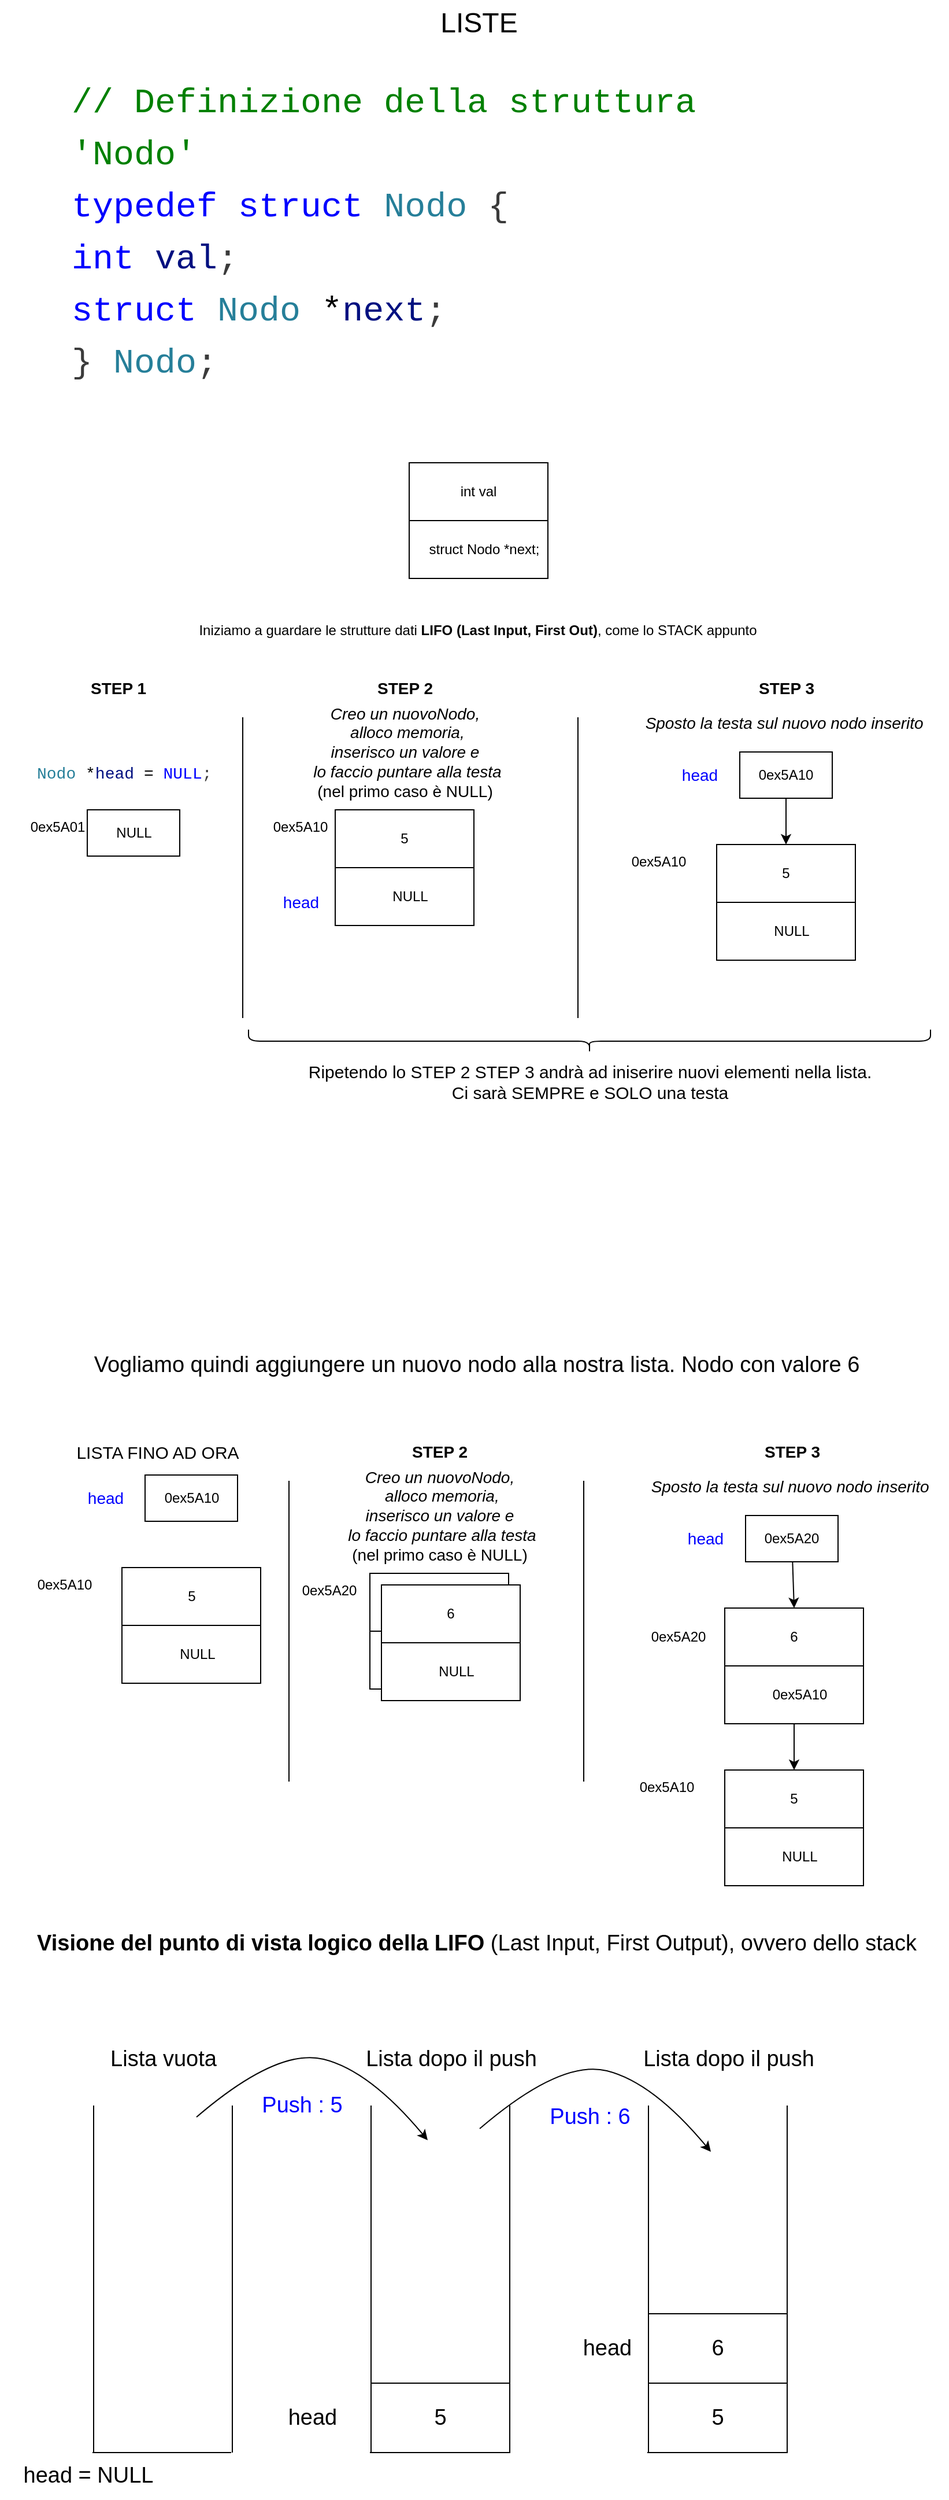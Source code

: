 <mxfile>
    <diagram id="H6C_79Aj0Z5IrLVtO1TP" name="Pagina-1">
        <mxGraphModel dx="602" dy="577" grid="1" gridSize="10" guides="1" tooltips="1" connect="1" arrows="1" fold="1" page="1" pageScale="1" pageWidth="827" pageHeight="1169" math="0" shadow="0">
            <root>
                <mxCell id="0"/>
                <mxCell id="1" parent="0"/>
                <mxCell id="114" value="" style="rounded=0;whiteSpace=wrap;html=1;" vertex="1" parent="1">
                    <mxGeometry x="125.5" y="1315" width="80" height="40" as="geometry"/>
                </mxCell>
                <mxCell id="2" value="LISTE" style="text;html=1;align=center;verticalAlign=middle;resizable=0;points=[];autosize=1;strokeColor=none;fillColor=none;fontSize=24;" parent="1" vertex="1">
                    <mxGeometry x="369" y="40" width="90" height="40" as="geometry"/>
                </mxCell>
                <mxCell id="3" value="&lt;meta charset=&quot;utf-8&quot;&gt;&lt;div style=&quot;color: rgb(59, 59, 59); background-color: rgb(255, 255, 255); font-family: Menlo, Monaco, &amp;quot;Courier New&amp;quot;, monospace; font-weight: normal; font-size: 30px; line-height: 45px;&quot;&gt;&lt;div&gt;&lt;span style=&quot;color: #008000;&quot;&gt;// Definizione della struttura 'Nodo'&lt;/span&gt;&lt;/div&gt;&lt;div&gt;&lt;span style=&quot;color: #0000ff;&quot;&gt;typedef&lt;/span&gt;&lt;span style=&quot;color: #3b3b3b;&quot;&gt; &lt;/span&gt;&lt;span style=&quot;color: #0000ff;&quot;&gt;struct&lt;/span&gt;&lt;span style=&quot;color: #3b3b3b;&quot;&gt; &lt;/span&gt;&lt;span style=&quot;color: #267f99;&quot;&gt;Nodo&lt;/span&gt;&lt;span style=&quot;color: #3b3b3b;&quot;&gt; {&lt;/span&gt;&lt;/div&gt;&lt;div&gt;&lt;span style=&quot;color: #3b3b3b;&quot;&gt;    &lt;/span&gt;&lt;span style=&quot;color: #0000ff;&quot;&gt;int&lt;/span&gt;&lt;span style=&quot;color: #3b3b3b;&quot;&gt; &lt;/span&gt;&lt;span style=&quot;color: #001080;&quot;&gt;val&lt;/span&gt;&lt;span style=&quot;color: #3b3b3b;&quot;&gt;;&lt;/span&gt;&lt;/div&gt;&lt;div&gt;&lt;span style=&quot;color: #3b3b3b;&quot;&gt;    &lt;/span&gt;&lt;span style=&quot;color: #0000ff;&quot;&gt;struct&lt;/span&gt;&lt;span style=&quot;color: #3b3b3b;&quot;&gt; &lt;/span&gt;&lt;span style=&quot;color: #267f99;&quot;&gt;Nodo&lt;/span&gt;&lt;span style=&quot;color: #3b3b3b;&quot;&gt; &lt;/span&gt;&lt;span style=&quot;color: #000000;&quot;&gt;*&lt;/span&gt;&lt;span style=&quot;color: #001080;&quot;&gt;next&lt;/span&gt;&lt;span style=&quot;color: #3b3b3b;&quot;&gt;;&lt;/span&gt;&lt;/div&gt;&lt;div&gt;&lt;span style=&quot;color: #3b3b3b;&quot;&gt;} &lt;/span&gt;&lt;span style=&quot;color: #267f99;&quot;&gt;Nodo&lt;/span&gt;&lt;span style=&quot;color: #3b3b3b;&quot;&gt;;&lt;/span&gt;&lt;/div&gt;&lt;/div&gt;" style="text;whiteSpace=wrap;html=1;" parent="1" vertex="1">
                    <mxGeometry x="60" y="100" width="560" height="290" as="geometry"/>
                </mxCell>
                <mxCell id="6" value="" style="group" parent="1" vertex="1" connectable="0">
                    <mxGeometry x="354" y="440" width="130" height="100" as="geometry"/>
                </mxCell>
                <mxCell id="4" value="" style="rounded=0;whiteSpace=wrap;html=1;" parent="6" vertex="1">
                    <mxGeometry width="120" height="100" as="geometry"/>
                </mxCell>
                <mxCell id="5" value="" style="endArrow=none;html=1;exitX=0;exitY=0.5;exitDx=0;exitDy=0;entryX=1;entryY=0.5;entryDx=0;entryDy=0;" parent="6" source="4" target="4" edge="1">
                    <mxGeometry width="50" height="50" relative="1" as="geometry">
                        <mxPoint x="36" y="70" as="sourcePoint"/>
                        <mxPoint x="86" y="20" as="targetPoint"/>
                    </mxGeometry>
                </mxCell>
                <mxCell id="7" value="int val" style="text;html=1;strokeColor=none;fillColor=none;align=center;verticalAlign=middle;whiteSpace=wrap;rounded=0;" parent="6" vertex="1">
                    <mxGeometry x="30" y="10" width="60" height="30" as="geometry"/>
                </mxCell>
                <mxCell id="8" value="struct Nodo *next;" style="text;html=1;strokeColor=none;fillColor=none;align=center;verticalAlign=middle;whiteSpace=wrap;rounded=0;" parent="6" vertex="1">
                    <mxGeometry x="15" y="60" width="100" height="30" as="geometry"/>
                </mxCell>
                <mxCell id="9" value="Iniziamo a guardare le strutture dati &lt;b&gt;LIFO (Last Input, First Out)&lt;/b&gt;, come lo STACK appunto" style="text;html=1;strokeColor=none;fillColor=none;align=center;verticalAlign=middle;whiteSpace=wrap;rounded=0;" parent="1" vertex="1">
                    <mxGeometry x="137" y="570" width="553.25" height="30" as="geometry"/>
                </mxCell>
                <mxCell id="10" value="NULL" style="rounded=0;whiteSpace=wrap;html=1;" parent="1" vertex="1">
                    <mxGeometry x="75.5" y="740" width="80" height="40" as="geometry"/>
                </mxCell>
                <mxCell id="11" value="&lt;meta charset=&quot;utf-8&quot; style=&quot;font-size: 14px;&quot;&gt;&lt;div style=&quot;color: rgb(59, 59, 59); background-color: rgb(255, 255, 255); font-family: Menlo, Monaco, &amp;quot;Courier New&amp;quot;, monospace; font-weight: normal; font-size: 14px; line-height: 45px;&quot;&gt;&lt;div style=&quot;font-size: 14px;&quot;&gt;&lt;span style=&quot;color: rgb(38, 127, 153); font-size: 14px;&quot;&gt;Nodo&lt;/span&gt;&lt;span style=&quot;color: rgb(59, 59, 59); font-size: 14px;&quot;&gt; &lt;/span&gt;&lt;span style=&quot;color: rgb(0, 0, 0); font-size: 14px;&quot;&gt;*&lt;/span&gt;&lt;span style=&quot;color: rgb(0, 16, 128); font-size: 14px;&quot;&gt;head&lt;/span&gt;&lt;span style=&quot;color: rgb(59, 59, 59); font-size: 14px;&quot;&gt; &lt;/span&gt;&lt;span style=&quot;color: rgb(0, 0, 0); font-size: 14px;&quot;&gt;=&lt;/span&gt;&lt;span style=&quot;color: rgb(59, 59, 59); font-size: 14px;&quot;&gt; &lt;/span&gt;&lt;span style=&quot;color: rgb(0, 0, 255); font-size: 14px;&quot;&gt;NULL&lt;/span&gt;&lt;span style=&quot;color: rgb(59, 59, 59); font-size: 14px;&quot;&gt;;&lt;/span&gt;&lt;/div&gt;&lt;/div&gt;" style="text;whiteSpace=wrap;html=1;fontSize=14;" parent="1" vertex="1">
                    <mxGeometry x="30" y="680" width="171" height="40" as="geometry"/>
                </mxCell>
                <mxCell id="13" value="" style="group" parent="1" vertex="1" connectable="0">
                    <mxGeometry x="290" y="740" width="130" height="100" as="geometry"/>
                </mxCell>
                <mxCell id="14" value="" style="rounded=0;whiteSpace=wrap;html=1;" parent="13" vertex="1">
                    <mxGeometry width="120" height="100" as="geometry"/>
                </mxCell>
                <mxCell id="15" value="" style="endArrow=none;html=1;exitX=0;exitY=0.5;exitDx=0;exitDy=0;entryX=1;entryY=0.5;entryDx=0;entryDy=0;" parent="13" source="14" target="14" edge="1">
                    <mxGeometry width="50" height="50" relative="1" as="geometry">
                        <mxPoint x="36" y="70" as="sourcePoint"/>
                        <mxPoint x="86" y="20" as="targetPoint"/>
                    </mxGeometry>
                </mxCell>
                <mxCell id="16" value="5" style="text;html=1;strokeColor=none;fillColor=none;align=center;verticalAlign=middle;whiteSpace=wrap;rounded=0;" parent="13" vertex="1">
                    <mxGeometry x="30" y="10" width="60" height="30" as="geometry"/>
                </mxCell>
                <mxCell id="18" value="NULL" style="text;html=1;strokeColor=none;fillColor=none;align=center;verticalAlign=middle;whiteSpace=wrap;rounded=0;" parent="13" vertex="1">
                    <mxGeometry x="15" y="60" width="100" height="30" as="geometry"/>
                </mxCell>
                <mxCell id="20" value="0ex5A01" style="text;html=1;strokeColor=none;fillColor=none;align=center;verticalAlign=middle;whiteSpace=wrap;rounded=0;" parent="1" vertex="1">
                    <mxGeometry y="740" width="100" height="30" as="geometry"/>
                </mxCell>
                <mxCell id="21" value="&lt;i&gt;Creo un nuovoNodo,&lt;br&gt;&amp;nbsp;alloco memoria, &lt;br&gt;inserisco un valore e&lt;br&gt;&amp;nbsp;lo faccio puntare alla testa &lt;/i&gt;&lt;br&gt;(nel primo caso è NULL)" style="text;html=1;align=center;verticalAlign=middle;resizable=0;points=[];autosize=1;strokeColor=none;fillColor=none;fontSize=14;" parent="1" vertex="1">
                    <mxGeometry x="255" y="640" width="190" height="100" as="geometry"/>
                </mxCell>
                <mxCell id="22" value="head" style="text;html=1;align=center;verticalAlign=middle;resizable=0;points=[];autosize=1;strokeColor=none;fillColor=none;fontSize=14;fontColor=#0000FF;" parent="1" vertex="1">
                    <mxGeometry x="235" y="805" width="50" height="30" as="geometry"/>
                </mxCell>
                <mxCell id="24" value="" style="endArrow=none;html=1;fontSize=14;" parent="1" edge="1">
                    <mxGeometry width="50" height="50" relative="1" as="geometry">
                        <mxPoint x="210" y="920" as="sourcePoint"/>
                        <mxPoint x="210" y="660" as="targetPoint"/>
                    </mxGeometry>
                </mxCell>
                <mxCell id="25" value="" style="endArrow=none;html=1;fontSize=14;" parent="1" edge="1">
                    <mxGeometry width="50" height="50" relative="1" as="geometry">
                        <mxPoint x="500" y="920" as="sourcePoint"/>
                        <mxPoint x="500" y="660" as="targetPoint"/>
                    </mxGeometry>
                </mxCell>
                <mxCell id="42" value="" style="group" parent="1" vertex="1" connectable="0">
                    <mxGeometry x="620" y="770" width="130" height="100" as="geometry"/>
                </mxCell>
                <mxCell id="43" value="" style="rounded=0;whiteSpace=wrap;html=1;" parent="42" vertex="1">
                    <mxGeometry width="120" height="100" as="geometry"/>
                </mxCell>
                <mxCell id="44" value="" style="endArrow=none;html=1;exitX=0;exitY=0.5;exitDx=0;exitDy=0;entryX=1;entryY=0.5;entryDx=0;entryDy=0;" parent="42" source="43" target="43" edge="1">
                    <mxGeometry width="50" height="50" relative="1" as="geometry">
                        <mxPoint x="36" y="70" as="sourcePoint"/>
                        <mxPoint x="86" y="20" as="targetPoint"/>
                    </mxGeometry>
                </mxCell>
                <mxCell id="45" value="5" style="text;html=1;strokeColor=none;fillColor=none;align=center;verticalAlign=middle;whiteSpace=wrap;rounded=0;" parent="42" vertex="1">
                    <mxGeometry x="30" y="10" width="60" height="30" as="geometry"/>
                </mxCell>
                <mxCell id="46" value="NULL" style="text;html=1;strokeColor=none;fillColor=none;align=center;verticalAlign=middle;whiteSpace=wrap;rounded=0;" parent="42" vertex="1">
                    <mxGeometry x="15" y="60" width="100" height="30" as="geometry"/>
                </mxCell>
                <mxCell id="50" value="&lt;i&gt;Sposto la testa sul nuovo nodo inserito&amp;nbsp;&lt;/i&gt;" style="text;html=1;align=center;verticalAlign=middle;resizable=0;points=[];autosize=1;strokeColor=none;fillColor=none;fontSize=14;" parent="1" vertex="1">
                    <mxGeometry x="545" y="650" width="270" height="30" as="geometry"/>
                </mxCell>
                <mxCell id="57" value="" style="edgeStyle=none;html=1;fontSize=14;" parent="1" source="51" edge="1">
                    <mxGeometry relative="1" as="geometry">
                        <mxPoint x="680" y="770" as="targetPoint"/>
                    </mxGeometry>
                </mxCell>
                <mxCell id="51" value="" style="rounded=0;whiteSpace=wrap;html=1;" parent="1" vertex="1">
                    <mxGeometry x="640" y="690" width="80" height="40" as="geometry"/>
                </mxCell>
                <mxCell id="53" value="&lt;font color=&quot;#0000ff&quot;&gt;head&lt;/font&gt;" style="text;html=1;align=center;verticalAlign=middle;resizable=0;points=[];autosize=1;strokeColor=none;fillColor=none;fontSize=14;" parent="1" vertex="1">
                    <mxGeometry x="580" y="695" width="50" height="30" as="geometry"/>
                </mxCell>
                <mxCell id="54" value="0ex5A10" style="text;html=1;strokeColor=none;fillColor=none;align=center;verticalAlign=middle;whiteSpace=wrap;rounded=0;" parent="1" vertex="1">
                    <mxGeometry x="210" y="740" width="100" height="30" as="geometry"/>
                </mxCell>
                <mxCell id="55" value="0ex5A10" style="text;html=1;strokeColor=none;fillColor=none;align=center;verticalAlign=middle;whiteSpace=wrap;rounded=0;" parent="1" vertex="1">
                    <mxGeometry x="520" y="770" width="100" height="30" as="geometry"/>
                </mxCell>
                <mxCell id="56" value="0ex5A10" style="text;html=1;strokeColor=none;fillColor=none;align=center;verticalAlign=middle;whiteSpace=wrap;rounded=0;" parent="1" vertex="1">
                    <mxGeometry x="630" y="695" width="100" height="30" as="geometry"/>
                </mxCell>
                <mxCell id="58" value="STEP 1" style="text;html=1;align=center;verticalAlign=middle;resizable=0;points=[];autosize=1;strokeColor=none;fillColor=none;fontSize=14;fontStyle=1" parent="1" vertex="1">
                    <mxGeometry x="67" y="620" width="70" height="30" as="geometry"/>
                </mxCell>
                <mxCell id="59" value="STEP 2" style="text;html=1;align=center;verticalAlign=middle;resizable=0;points=[];autosize=1;strokeColor=none;fillColor=none;fontSize=14;fontStyle=1" parent="1" vertex="1">
                    <mxGeometry x="315" y="620" width="70" height="30" as="geometry"/>
                </mxCell>
                <mxCell id="60" value="STEP 3" style="text;html=1;align=center;verticalAlign=middle;resizable=0;points=[];autosize=1;strokeColor=none;fillColor=none;fontSize=14;fontStyle=1" parent="1" vertex="1">
                    <mxGeometry x="645" y="620" width="70" height="30" as="geometry"/>
                </mxCell>
                <mxCell id="66" value="" style="shape=curlyBracket;whiteSpace=wrap;html=1;rounded=1;labelPosition=left;verticalLabelPosition=middle;align=right;verticalAlign=middle;rotation=-90;" vertex="1" parent="1">
                    <mxGeometry x="500" y="645" width="20" height="590" as="geometry"/>
                </mxCell>
                <mxCell id="67" value="Ripetendo lo STEP 2 STEP 3 andrà ad iniserire nuovi elementi nella lista.&lt;br style=&quot;font-size: 15px;&quot;&gt;Ci sarà SEMPRE e SOLO una testa" style="text;html=1;align=center;verticalAlign=middle;resizable=0;points=[];autosize=1;strokeColor=none;fillColor=none;fontSize=15;" vertex="1" parent="1">
                    <mxGeometry x="255" y="950" width="510" height="50" as="geometry"/>
                </mxCell>
                <mxCell id="74" value="Vogliamo quindi aggiungere un nuovo nodo alla nostra lista. Nodo con valore 6" style="text;html=1;align=center;verticalAlign=middle;resizable=0;points=[];autosize=1;strokeColor=none;fillColor=none;fontSize=19;" vertex="1" parent="1">
                    <mxGeometry x="67" y="1200" width="690" height="40" as="geometry"/>
                </mxCell>
                <mxCell id="79" value="" style="group" vertex="1" connectable="0" parent="1">
                    <mxGeometry x="140" y="1395" width="130" height="100" as="geometry"/>
                </mxCell>
                <mxCell id="80" value="" style="rounded=0;whiteSpace=wrap;html=1;" vertex="1" parent="79">
                    <mxGeometry x="-34.5" width="120" height="100" as="geometry"/>
                </mxCell>
                <mxCell id="81" value="" style="endArrow=none;html=1;exitX=0;exitY=0.5;exitDx=0;exitDy=0;entryX=1;entryY=0.5;entryDx=0;entryDy=0;" edge="1" parent="79" source="80" target="80">
                    <mxGeometry width="50" height="50" relative="1" as="geometry">
                        <mxPoint x="1.5" y="70" as="sourcePoint"/>
                        <mxPoint x="51.5" y="20" as="targetPoint"/>
                    </mxGeometry>
                </mxCell>
                <mxCell id="82" value="5" style="text;html=1;strokeColor=none;fillColor=none;align=center;verticalAlign=middle;whiteSpace=wrap;rounded=0;" vertex="1" parent="79">
                    <mxGeometry x="-4.5" y="10" width="60" height="30" as="geometry"/>
                </mxCell>
                <mxCell id="83" value="NULL" style="text;html=1;strokeColor=none;fillColor=none;align=center;verticalAlign=middle;whiteSpace=wrap;rounded=0;" vertex="1" parent="79">
                    <mxGeometry x="-19.5" y="60" width="100" height="30" as="geometry"/>
                </mxCell>
                <mxCell id="84" value="&lt;font color=&quot;#0000ff&quot;&gt;head&lt;/font&gt;" style="text;html=1;align=center;verticalAlign=middle;resizable=0;points=[];autosize=1;strokeColor=none;fillColor=none;fontSize=14;" vertex="1" parent="1">
                    <mxGeometry x="65.5" y="1320" width="50" height="30" as="geometry"/>
                </mxCell>
                <mxCell id="85" value="0ex5A10" style="text;html=1;strokeColor=none;fillColor=none;align=center;verticalAlign=middle;whiteSpace=wrap;rounded=0;" vertex="1" parent="1">
                    <mxGeometry x="5.5" y="1395" width="100" height="30" as="geometry"/>
                </mxCell>
                <mxCell id="86" value="0ex5A10" style="text;html=1;strokeColor=none;fillColor=none;align=center;verticalAlign=middle;whiteSpace=wrap;rounded=0;" vertex="1" parent="1">
                    <mxGeometry x="115.5" y="1320" width="100" height="30" as="geometry"/>
                </mxCell>
                <mxCell id="87" value="LISTA FINO AD ORA" style="text;html=1;align=center;verticalAlign=middle;resizable=0;points=[];autosize=1;strokeColor=none;fillColor=none;fontSize=15;" vertex="1" parent="1">
                    <mxGeometry x="55.5" y="1280" width="160" height="30" as="geometry"/>
                </mxCell>
                <mxCell id="89" value="" style="group" vertex="1" connectable="0" parent="1">
                    <mxGeometry x="320" y="1400" width="130" height="100" as="geometry"/>
                </mxCell>
                <mxCell id="90" value="" style="rounded=0;whiteSpace=wrap;html=1;" vertex="1" parent="89">
                    <mxGeometry width="120" height="100" as="geometry"/>
                </mxCell>
                <mxCell id="91" value="" style="endArrow=none;html=1;exitX=0;exitY=0.5;exitDx=0;exitDy=0;entryX=1;entryY=0.5;entryDx=0;entryDy=0;" edge="1" parent="89" source="90" target="90">
                    <mxGeometry width="50" height="50" relative="1" as="geometry">
                        <mxPoint x="36" y="70" as="sourcePoint"/>
                        <mxPoint x="86" y="20" as="targetPoint"/>
                    </mxGeometry>
                </mxCell>
                <mxCell id="92" value="6" style="text;html=1;strokeColor=none;fillColor=none;align=center;verticalAlign=middle;whiteSpace=wrap;rounded=0;" vertex="1" parent="89">
                    <mxGeometry x="30" y="10" width="60" height="30" as="geometry"/>
                </mxCell>
                <mxCell id="93" value="NULL" style="text;html=1;strokeColor=none;fillColor=none;align=center;verticalAlign=middle;whiteSpace=wrap;rounded=0;" vertex="1" parent="89">
                    <mxGeometry x="15" y="60" width="100" height="30" as="geometry"/>
                </mxCell>
                <mxCell id="94" value="&lt;i&gt;Creo un&amp;nbsp;nuovoNodo,&lt;br&gt;&amp;nbsp;alloco memoria, &lt;br&gt;inserisco un valore e&lt;br&gt;&amp;nbsp;lo faccio puntare alla testa &lt;/i&gt;&lt;br&gt;(nel primo caso è NULL)" style="text;html=1;align=center;verticalAlign=middle;resizable=0;points=[];autosize=1;strokeColor=none;fillColor=none;fontSize=14;" vertex="1" parent="1">
                    <mxGeometry x="285" y="1300" width="190" height="100" as="geometry"/>
                </mxCell>
                <mxCell id="96" value="" style="endArrow=none;html=1;fontSize=14;" edge="1" parent="1">
                    <mxGeometry width="50" height="50" relative="1" as="geometry">
                        <mxPoint x="505" y="1580" as="sourcePoint"/>
                        <mxPoint x="505" y="1320" as="targetPoint"/>
                    </mxGeometry>
                </mxCell>
                <mxCell id="97" value="" style="group" vertex="1" connectable="0" parent="1">
                    <mxGeometry x="627" y="1570" width="130" height="100" as="geometry"/>
                </mxCell>
                <mxCell id="98" value="" style="rounded=0;whiteSpace=wrap;html=1;" vertex="1" parent="97">
                    <mxGeometry width="120" height="100" as="geometry"/>
                </mxCell>
                <mxCell id="99" value="" style="endArrow=none;html=1;exitX=0;exitY=0.5;exitDx=0;exitDy=0;entryX=1;entryY=0.5;entryDx=0;entryDy=0;" edge="1" parent="97" source="98" target="98">
                    <mxGeometry width="50" height="50" relative="1" as="geometry">
                        <mxPoint x="36" y="70" as="sourcePoint"/>
                        <mxPoint x="86" y="20" as="targetPoint"/>
                    </mxGeometry>
                </mxCell>
                <mxCell id="100" value="5" style="text;html=1;strokeColor=none;fillColor=none;align=center;verticalAlign=middle;whiteSpace=wrap;rounded=0;" vertex="1" parent="97">
                    <mxGeometry x="30" y="10" width="60" height="30" as="geometry"/>
                </mxCell>
                <mxCell id="101" value="NULL" style="text;html=1;strokeColor=none;fillColor=none;align=center;verticalAlign=middle;whiteSpace=wrap;rounded=0;" vertex="1" parent="97">
                    <mxGeometry x="15" y="60" width="100" height="30" as="geometry"/>
                </mxCell>
                <mxCell id="102" value="&lt;i&gt;Sposto la testa sul nuovo nodo inserito&amp;nbsp;&lt;/i&gt;" style="text;html=1;align=center;verticalAlign=middle;resizable=0;points=[];autosize=1;strokeColor=none;fillColor=none;fontSize=14;" vertex="1" parent="1">
                    <mxGeometry x="550" y="1310" width="270" height="30" as="geometry"/>
                </mxCell>
                <mxCell id="123" style="edgeStyle=none;html=1;entryX=0.5;entryY=0;entryDx=0;entryDy=0;fontSize=19;" edge="1" parent="1" source="104" target="116">
                    <mxGeometry relative="1" as="geometry"/>
                </mxCell>
                <mxCell id="104" value="" style="rounded=0;whiteSpace=wrap;html=1;" vertex="1" parent="1">
                    <mxGeometry x="645" y="1350" width="80" height="40" as="geometry"/>
                </mxCell>
                <mxCell id="105" value="&lt;font color=&quot;#0000ff&quot;&gt;head&lt;/font&gt;" style="text;html=1;align=center;verticalAlign=middle;resizable=0;points=[];autosize=1;strokeColor=none;fillColor=none;fontSize=14;" vertex="1" parent="1">
                    <mxGeometry x="585" y="1355" width="50" height="30" as="geometry"/>
                </mxCell>
                <mxCell id="106" value="0ex5A10" style="text;html=1;strokeColor=none;fillColor=none;align=center;verticalAlign=middle;whiteSpace=wrap;rounded=0;" vertex="1" parent="1">
                    <mxGeometry x="527" y="1570" width="100" height="30" as="geometry"/>
                </mxCell>
                <mxCell id="107" value="0ex5A20" style="text;html=1;strokeColor=none;fillColor=none;align=center;verticalAlign=middle;whiteSpace=wrap;rounded=0;" vertex="1" parent="1">
                    <mxGeometry x="635" y="1355" width="100" height="30" as="geometry"/>
                </mxCell>
                <mxCell id="108" value="STEP 2" style="text;html=1;align=center;verticalAlign=middle;resizable=0;points=[];autosize=1;strokeColor=none;fillColor=none;fontSize=14;fontStyle=1" vertex="1" parent="1">
                    <mxGeometry x="345" y="1280" width="70" height="30" as="geometry"/>
                </mxCell>
                <mxCell id="109" value="STEP 3" style="text;html=1;align=center;verticalAlign=middle;resizable=0;points=[];autosize=1;strokeColor=none;fillColor=none;fontSize=14;fontStyle=1" vertex="1" parent="1">
                    <mxGeometry x="650" y="1280" width="70" height="30" as="geometry"/>
                </mxCell>
                <mxCell id="110" value="" style="endArrow=none;html=1;fontSize=14;" edge="1" parent="1">
                    <mxGeometry width="50" height="50" relative="1" as="geometry">
                        <mxPoint x="250" y="1580" as="sourcePoint"/>
                        <mxPoint x="250" y="1320" as="targetPoint"/>
                    </mxGeometry>
                </mxCell>
                <mxCell id="112" value="0ex5A20" style="text;html=1;strokeColor=none;fillColor=none;align=center;verticalAlign=middle;whiteSpace=wrap;rounded=0;" vertex="1" parent="1">
                    <mxGeometry x="235" y="1400" width="100" height="30" as="geometry"/>
                </mxCell>
                <mxCell id="115" value="" style="group" vertex="1" connectable="0" parent="1">
                    <mxGeometry x="627" y="1430" width="130" height="100" as="geometry"/>
                </mxCell>
                <mxCell id="116" value="" style="rounded=0;whiteSpace=wrap;html=1;" vertex="1" parent="115">
                    <mxGeometry width="120" height="100" as="geometry"/>
                </mxCell>
                <mxCell id="117" value="" style="endArrow=none;html=1;exitX=0;exitY=0.5;exitDx=0;exitDy=0;entryX=1;entryY=0.5;entryDx=0;entryDy=0;" edge="1" parent="115" source="116" target="116">
                    <mxGeometry width="50" height="50" relative="1" as="geometry">
                        <mxPoint x="36" y="70" as="sourcePoint"/>
                        <mxPoint x="86" y="20" as="targetPoint"/>
                    </mxGeometry>
                </mxCell>
                <mxCell id="118" value="6" style="text;html=1;strokeColor=none;fillColor=none;align=center;verticalAlign=middle;whiteSpace=wrap;rounded=0;" vertex="1" parent="115">
                    <mxGeometry x="30" y="10" width="60" height="30" as="geometry"/>
                </mxCell>
                <mxCell id="119" value="0ex5A10" style="text;html=1;strokeColor=none;fillColor=none;align=center;verticalAlign=middle;whiteSpace=wrap;rounded=0;" vertex="1" parent="115">
                    <mxGeometry x="15" y="60" width="100" height="30" as="geometry"/>
                </mxCell>
                <mxCell id="120" value="0ex5A20" style="text;html=1;strokeColor=none;fillColor=none;align=center;verticalAlign=middle;whiteSpace=wrap;rounded=0;" vertex="1" parent="1">
                    <mxGeometry x="537" y="1440" width="100" height="30" as="geometry"/>
                </mxCell>
                <mxCell id="122" style="edgeStyle=none;html=1;entryX=0.5;entryY=0;entryDx=0;entryDy=0;fontSize=19;" edge="1" parent="1" source="116" target="98">
                    <mxGeometry relative="1" as="geometry"/>
                </mxCell>
                <mxCell id="124" value="&lt;b&gt;Visione del punto di vista logico della LIFO&lt;/b&gt; (Last Input, First Output), ovvero dello stack" style="text;html=1;align=center;verticalAlign=middle;resizable=0;points=[];autosize=1;strokeColor=none;fillColor=none;fontSize=19;" vertex="1" parent="1">
                    <mxGeometry x="22" y="1700" width="780" height="40" as="geometry"/>
                </mxCell>
                <mxCell id="131" value="" style="group" vertex="1" connectable="0" parent="1">
                    <mxGeometry x="80" y="1860" width="121" height="300" as="geometry"/>
                </mxCell>
                <mxCell id="128" value="" style="endArrow=none;html=1;fontSize=19;" edge="1" parent="131">
                    <mxGeometry width="50" height="50" relative="1" as="geometry">
                        <mxPoint x="1" y="300" as="sourcePoint"/>
                        <mxPoint x="1" as="targetPoint"/>
                    </mxGeometry>
                </mxCell>
                <mxCell id="129" value="" style="endArrow=none;html=1;fontSize=19;" edge="1" parent="131">
                    <mxGeometry width="50" height="50" relative="1" as="geometry">
                        <mxPoint x="121" y="300" as="sourcePoint"/>
                        <mxPoint x="121" as="targetPoint"/>
                    </mxGeometry>
                </mxCell>
                <mxCell id="130" value="" style="endArrow=none;html=1;fontSize=19;" edge="1" parent="131">
                    <mxGeometry width="50" height="50" relative="1" as="geometry">
                        <mxPoint y="300" as="sourcePoint"/>
                        <mxPoint x="120" y="300" as="targetPoint"/>
                    </mxGeometry>
                </mxCell>
                <mxCell id="132" value="Lista vuota" style="text;html=1;align=center;verticalAlign=middle;resizable=0;points=[];autosize=1;strokeColor=none;fillColor=none;fontSize=19;" vertex="1" parent="1">
                    <mxGeometry x="81" y="1800" width="120" height="40" as="geometry"/>
                </mxCell>
                <mxCell id="133" value="head = NULL" style="text;html=1;align=center;verticalAlign=middle;resizable=0;points=[];autosize=1;strokeColor=none;fillColor=none;fontSize=19;" vertex="1" parent="1">
                    <mxGeometry x="5.5" y="2160" width="140" height="40" as="geometry"/>
                </mxCell>
                <mxCell id="134" value="" style="group" vertex="1" connectable="0" parent="1">
                    <mxGeometry x="320" y="1860" width="121" height="300" as="geometry"/>
                </mxCell>
                <mxCell id="135" value="" style="endArrow=none;html=1;fontSize=19;" edge="1" parent="134">
                    <mxGeometry width="50" height="50" relative="1" as="geometry">
                        <mxPoint x="1" y="300" as="sourcePoint"/>
                        <mxPoint x="1" as="targetPoint"/>
                    </mxGeometry>
                </mxCell>
                <mxCell id="136" value="" style="endArrow=none;html=1;fontSize=19;" edge="1" parent="134">
                    <mxGeometry width="50" height="50" relative="1" as="geometry">
                        <mxPoint x="121" y="300" as="sourcePoint"/>
                        <mxPoint x="121" as="targetPoint"/>
                    </mxGeometry>
                </mxCell>
                <mxCell id="137" value="" style="endArrow=none;html=1;fontSize=19;" edge="1" parent="134">
                    <mxGeometry width="50" height="50" relative="1" as="geometry">
                        <mxPoint y="300" as="sourcePoint"/>
                        <mxPoint x="120" y="300" as="targetPoint"/>
                    </mxGeometry>
                </mxCell>
                <mxCell id="140" value="5" style="rounded=0;whiteSpace=wrap;html=1;fontSize=19;" vertex="1" parent="134">
                    <mxGeometry x="1" y="240" width="120" height="60" as="geometry"/>
                </mxCell>
                <mxCell id="138" value="" style="curved=1;endArrow=classic;html=1;fontSize=19;" edge="1" parent="1">
                    <mxGeometry width="50" height="50" relative="1" as="geometry">
                        <mxPoint x="170" y="1870" as="sourcePoint"/>
                        <mxPoint x="370" y="1890" as="targetPoint"/>
                        <Array as="points">
                            <mxPoint x="240" y="1810"/>
                            <mxPoint x="320" y="1830"/>
                        </Array>
                    </mxGeometry>
                </mxCell>
                <mxCell id="139" value="Push : 5" style="text;html=1;align=center;verticalAlign=middle;resizable=0;points=[];autosize=1;strokeColor=none;fillColor=none;fontSize=19;fontColor=#0000FF;" vertex="1" parent="1">
                    <mxGeometry x="215.5" y="1840" width="90" height="40" as="geometry"/>
                </mxCell>
                <mxCell id="141" value="" style="group" vertex="1" connectable="0" parent="1">
                    <mxGeometry x="330" y="1410" width="130" height="100" as="geometry"/>
                </mxCell>
                <mxCell id="142" value="" style="rounded=0;whiteSpace=wrap;html=1;" vertex="1" parent="141">
                    <mxGeometry width="120" height="100" as="geometry"/>
                </mxCell>
                <mxCell id="143" value="" style="endArrow=none;html=1;exitX=0;exitY=0.5;exitDx=0;exitDy=0;entryX=1;entryY=0.5;entryDx=0;entryDy=0;" edge="1" parent="141" source="142" target="142">
                    <mxGeometry width="50" height="50" relative="1" as="geometry">
                        <mxPoint x="36" y="70" as="sourcePoint"/>
                        <mxPoint x="86" y="20" as="targetPoint"/>
                    </mxGeometry>
                </mxCell>
                <mxCell id="144" value="6" style="text;html=1;strokeColor=none;fillColor=none;align=center;verticalAlign=middle;whiteSpace=wrap;rounded=0;" vertex="1" parent="141">
                    <mxGeometry x="30" y="10" width="60" height="30" as="geometry"/>
                </mxCell>
                <mxCell id="145" value="NULL" style="text;html=1;strokeColor=none;fillColor=none;align=center;verticalAlign=middle;whiteSpace=wrap;rounded=0;" vertex="1" parent="141">
                    <mxGeometry x="15" y="60" width="100" height="30" as="geometry"/>
                </mxCell>
                <mxCell id="146" value="Lista dopo il push" style="text;html=1;align=center;verticalAlign=middle;resizable=0;points=[];autosize=1;strokeColor=none;fillColor=none;fontSize=19;" vertex="1" parent="1">
                    <mxGeometry x="305" y="1800" width="170" height="40" as="geometry"/>
                </mxCell>
                <mxCell id="148" value="" style="group" vertex="1" connectable="0" parent="1">
                    <mxGeometry x="560" y="1860" width="121" height="300" as="geometry"/>
                </mxCell>
                <mxCell id="149" value="" style="endArrow=none;html=1;fontSize=19;" edge="1" parent="148">
                    <mxGeometry width="50" height="50" relative="1" as="geometry">
                        <mxPoint x="1" y="300" as="sourcePoint"/>
                        <mxPoint x="1" as="targetPoint"/>
                    </mxGeometry>
                </mxCell>
                <mxCell id="150" value="" style="endArrow=none;html=1;fontSize=19;" edge="1" parent="148">
                    <mxGeometry width="50" height="50" relative="1" as="geometry">
                        <mxPoint x="121" y="300" as="sourcePoint"/>
                        <mxPoint x="121" as="targetPoint"/>
                    </mxGeometry>
                </mxCell>
                <mxCell id="151" value="" style="endArrow=none;html=1;fontSize=19;" edge="1" parent="148">
                    <mxGeometry width="50" height="50" relative="1" as="geometry">
                        <mxPoint y="300" as="sourcePoint"/>
                        <mxPoint x="120" y="300" as="targetPoint"/>
                    </mxGeometry>
                </mxCell>
                <mxCell id="152" value="5" style="rounded=0;whiteSpace=wrap;html=1;fontSize=19;" vertex="1" parent="148">
                    <mxGeometry x="1" y="240" width="120" height="60" as="geometry"/>
                </mxCell>
                <mxCell id="161" value="&lt;font color=&quot;#000000&quot;&gt;6&lt;/font&gt;" style="rounded=0;whiteSpace=wrap;html=1;fontSize=19;fontColor=#0000FF;" vertex="1" parent="148">
                    <mxGeometry x="1" y="180" width="120" height="60" as="geometry"/>
                </mxCell>
                <mxCell id="153" value="Lista dopo il push" style="text;html=1;align=center;verticalAlign=middle;resizable=0;points=[];autosize=1;strokeColor=none;fillColor=none;fontSize=19;" vertex="1" parent="1">
                    <mxGeometry x="545" y="1800" width="170" height="40" as="geometry"/>
                </mxCell>
                <mxCell id="154" value="" style="curved=1;endArrow=classic;html=1;fontSize=19;" edge="1" parent="1">
                    <mxGeometry width="50" height="50" relative="1" as="geometry">
                        <mxPoint x="415" y="1880" as="sourcePoint"/>
                        <mxPoint x="615" y="1900" as="targetPoint"/>
                        <Array as="points">
                            <mxPoint x="485" y="1820"/>
                            <mxPoint x="565" y="1840"/>
                        </Array>
                    </mxGeometry>
                </mxCell>
                <mxCell id="155" value="Push : 6" style="text;html=1;align=center;verticalAlign=middle;resizable=0;points=[];autosize=1;strokeColor=none;fillColor=none;fontSize=19;fontColor=#0000FF;" vertex="1" parent="1">
                    <mxGeometry x="465" y="1850" width="90" height="40" as="geometry"/>
                </mxCell>
                <mxCell id="162" value="head" style="text;html=1;align=center;verticalAlign=middle;resizable=0;points=[];autosize=1;strokeColor=none;fillColor=none;fontSize=19;" vertex="1" parent="1">
                    <mxGeometry x="235" y="2110" width="70" height="40" as="geometry"/>
                </mxCell>
                <mxCell id="163" value="head" style="text;html=1;align=center;verticalAlign=middle;resizable=0;points=[];autosize=1;strokeColor=none;fillColor=none;fontSize=19;" vertex="1" parent="1">
                    <mxGeometry x="490" y="2050" width="70" height="40" as="geometry"/>
                </mxCell>
            </root>
        </mxGraphModel>
    </diagram>
</mxfile>